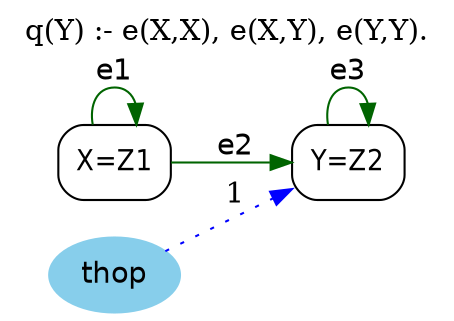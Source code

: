 digraph G {
	graph [bb="0,0,194,146",
		label="q(Y) :- e(X,X), e(X,Y), e(Y,Y).",
		labelloc=t,
		lheight=0.21,
		lp="97,134.5",
		lwidth=2.47,
		rankdir=LR
	];
	node [label="\N"];
	X	 [fontname="Helvetica-Narrow",
		height=0.5,
		label="X=Z1",
		pos="44,72",
		shape=box,
		style=rounded,
		width=0.75];
	X -> X	 [color=darkgreen,
		fontname=helvetica,
		label=e1,
		lp="44,115.5",
		pos="e,53.769,90.153 34.231,90.153 32.728,99.539 35.984,108 44,108 48.885,108 52.002,104.86 53.352,100.28"];
	Y	 [fontname="Helvetica-Narrow",
		height=0.5,
		label="Y=Z2",
		pos="151.6,72",
		shape=box,
		style=rounded,
		width=0.75];
	X -> Y	 [color=darkgreen,
		fontname=helvetica,
		label=e2,
		lp="98.597,79.5",
		pos="e,124.45,72 71.151,72 84.149,72 99.923,72 114.05,72"];
	Y -> Y	 [color=darkgreen,
		fontname=helvetica,
		label=e3,
		lp="151.6,115.5",
		pos="e,161,90.153 142.19,90.153 140.74,99.539 143.88,108 151.6,108 156.3,108 159.3,104.86 160.6,100.28"];
	thop	 [color=skyblue,
		fillcolor=skyblue,
		fontname=helvetica,
		height=0.5,
		pos="44,18",
		shape=oval,
		style="filled,rounded",
		width=0.79437];
	thop -> Y	 [color=blue,
		constraint=false,
		label=1,
		lp="98.597,55.5",
		pos="e,124.5,58.4 66.556,29.32 80.671,36.404 99.176,45.691 115.32,53.793",
		style=dotted];
}
